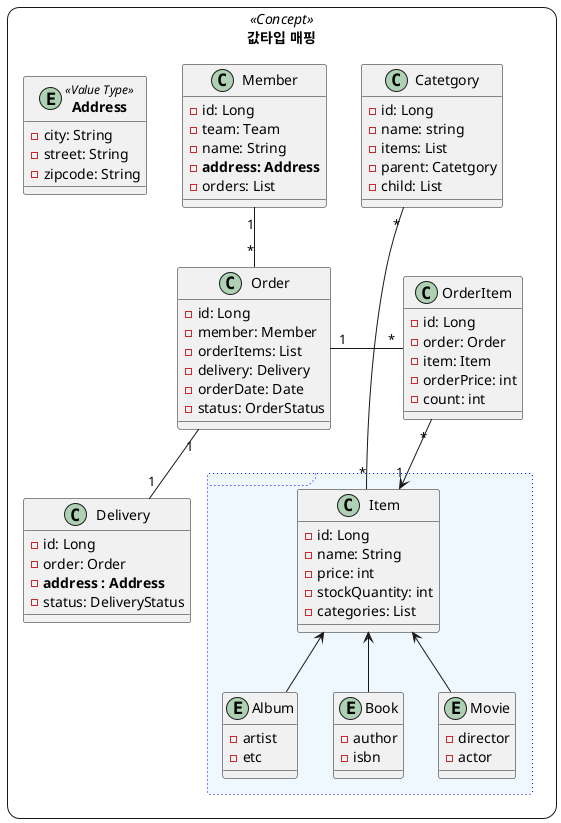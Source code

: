 @startuml
skinparam rectangle {
    roundCorner<<Concept>> 25
}

rectangle " 값타입 매핑 " <<Concept>> {

    class Member {
        - id: Long
        - team: Team
        - name: String
        - **address: Address**
        - orders: List
    }

    class Delivery {
        - id: Long
        - order: Order
        - **address : Address**
        - status: DeliveryStatus
    }

    class Order {
        - id: Long
        - member: Member
        - orderItems: List
        - delivery: Delivery
        - orderDate: Date
        - status: OrderStatus
    }

    class OrderItem {
        - id: Long
        - order: Order
        - item: Item
        - orderPrice: int
        - count: int
    }



    class Catetgory {
        - id: Long
        - name: string
        - items: List
        - parent: Catetgory
        - child: List
    }


    frame  #aliceblue;line:blue;line.dotted; {

        class Item {
            - id: Long
            - name: String
            - price: int
            - stockQuantity: int
            - categories: List
        }

        Entity Album {
            - artist
            - etc
        }

        Entity Book {
            - author
            - isbn
        }

        Entity Movie {
            - director
            - actor
        }
    }

    Entity **Address** <<Value Type>> {
        - city: String
        - street: String
        - zipcode: String
    }

}

Member "1" -- "*" Order
Order "1" -- "1" Delivery
Order "1" - "*" OrderItem
OrderItem "*" --> "1" Item
Catetgory "*" --- "*" Item
Item <-- Album
Item <-- Book
Item <-- Movie

@enduml
